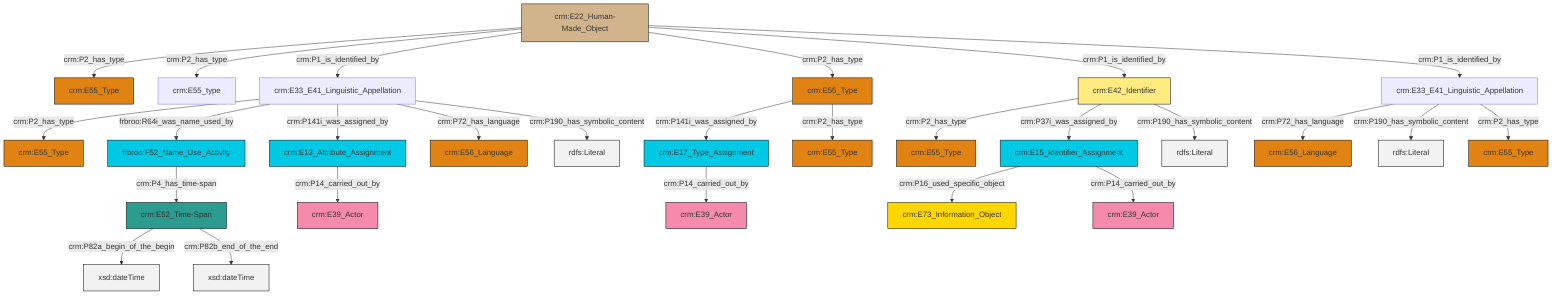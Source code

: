 graph TD
classDef Literal fill:#f2f2f2,stroke:#000000;
classDef CRM_Entity fill:#FFFFFF,stroke:#000000;
classDef Temporal_Entity fill:#00C9E6, stroke:#000000;
classDef Type fill:#E18312, stroke:#000000;
classDef Time-Span fill:#2C9C91, stroke:#000000;
classDef Appellation fill:#FFEB7F, stroke:#000000;
classDef Place fill:#008836, stroke:#000000;
classDef Persistent_Item fill:#B266B2, stroke:#000000;
classDef Conceptual_Object fill:#FFD700, stroke:#000000;
classDef Physical_Thing fill:#D2B48C, stroke:#000000;
classDef Actor fill:#f58aad, stroke:#000000;
classDef PC_Classes fill:#4ce600, stroke:#000000;
classDef Multi fill:#cccccc,stroke:#000000;

4["crm:E52_Time-Span"]:::Time-Span -->|crm:P82a_begin_of_the_begin| 5[xsd:dateTime]:::Literal
6["crm:E33_E41_Linguistic_Appellation"]:::Default -->|crm:P2_has_type| 0["crm:E55_Type"]:::Type
4["crm:E52_Time-Span"]:::Time-Span -->|crm:P82b_end_of_the_end| 7[xsd:dateTime]:::Literal
10["crm:E15_Identifier_Assignment"]:::Temporal_Entity -->|crm:P16_used_specific_object| 8["crm:E73_Information_Object"]:::Conceptual_Object
17["crm:E42_Identifier"]:::Appellation -->|crm:P2_has_type| 18["crm:E55_Type"]:::Type
6["crm:E33_E41_Linguistic_Appellation"]:::Default -->|frbroo:R64i_was_name_used_by| 19["frbroo:F52_Name_Use_Activity"]:::Temporal_Entity
17["crm:E42_Identifier"]:::Appellation -->|crm:P37i_was_assigned_by| 10["crm:E15_Identifier_Assignment"]:::Temporal_Entity
17["crm:E42_Identifier"]:::Appellation -->|crm:P190_has_symbolic_content| 25[rdfs:Literal]:::Literal
34["crm:E33_E41_Linguistic_Appellation"]:::Default -->|crm:P72_has_language| 20["crm:E56_Language"]:::Type
26["crm:E22_Human-Made_Object"]:::Physical_Thing -->|crm:P2_has_type| 32["crm:E55_Type"]:::Type
34["crm:E33_E41_Linguistic_Appellation"]:::Default -->|crm:P190_has_symbolic_content| 35[rdfs:Literal]:::Literal
26["crm:E22_Human-Made_Object"]:::Physical_Thing -->|crm:P2_has_type| 28["crm:E55_type"]:::Default
36["crm:E55_Type"]:::Type -->|crm:P141i_was_assigned_by| 37["crm:E17_Type_Assignment"]:::Temporal_Entity
26["crm:E22_Human-Made_Object"]:::Physical_Thing -->|crm:P1_is_identified_by| 6["crm:E33_E41_Linguistic_Appellation"]:::Default
15["crm:E13_Attribute_Assignment"]:::Temporal_Entity -->|crm:P14_carried_out_by| 12["crm:E39_Actor"]:::Actor
26["crm:E22_Human-Made_Object"]:::Physical_Thing -->|crm:P2_has_type| 36["crm:E55_Type"]:::Type
6["crm:E33_E41_Linguistic_Appellation"]:::Default -->|crm:P141i_was_assigned_by| 15["crm:E13_Attribute_Assignment"]:::Temporal_Entity
6["crm:E33_E41_Linguistic_Appellation"]:::Default -->|crm:P72_has_language| 30["crm:E56_Language"]:::Type
19["frbroo:F52_Name_Use_Activity"]:::Temporal_Entity -->|crm:P4_has_time-span| 4["crm:E52_Time-Span"]:::Time-Span
37["crm:E17_Type_Assignment"]:::Temporal_Entity -->|crm:P14_carried_out_by| 45["crm:E39_Actor"]:::Actor
6["crm:E33_E41_Linguistic_Appellation"]:::Default -->|crm:P190_has_symbolic_content| 46[rdfs:Literal]:::Literal
36["crm:E55_Type"]:::Type -->|crm:P2_has_type| 22["crm:E55_Type"]:::Type
34["crm:E33_E41_Linguistic_Appellation"]:::Default -->|crm:P2_has_type| 2["crm:E55_Type"]:::Type
26["crm:E22_Human-Made_Object"]:::Physical_Thing -->|crm:P1_is_identified_by| 17["crm:E42_Identifier"]:::Appellation
10["crm:E15_Identifier_Assignment"]:::Temporal_Entity -->|crm:P14_carried_out_by| 42["crm:E39_Actor"]:::Actor
26["crm:E22_Human-Made_Object"]:::Physical_Thing -->|crm:P1_is_identified_by| 34["crm:E33_E41_Linguistic_Appellation"]:::Default